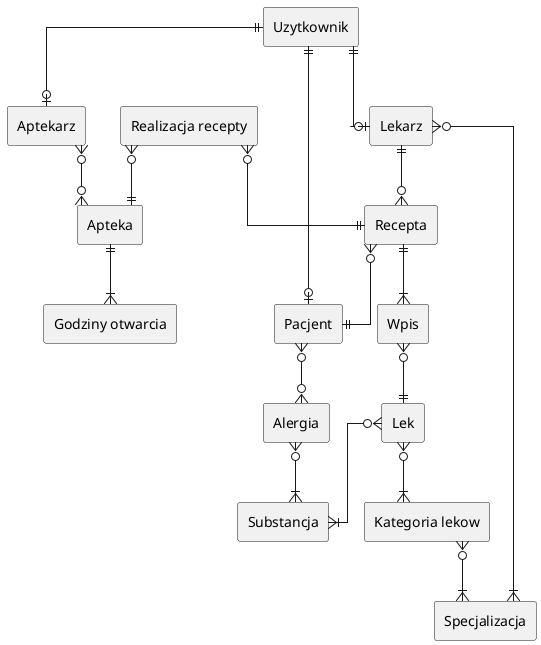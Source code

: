@startuml
skinparam linetype ortho

rectangle "Pacjent" as pacjent {
}

rectangle "Lekarz" as lekarz {
}

rectangle "Lek" as lek {
}

rectangle "Substancja" as substancja {
}

rectangle "Apteka" as apteka {
}

rectangle "Aptekarz" as aptekarz {
}

rectangle "Specjalizacja" as specjalizacja {
}

rectangle "Recepta" as recepta {
}

rectangle "Alergia" as alergia {
}

rectangle "Dawkowanie" as substancja {
}

rectangle "Uzytkownik" as użytkownik {
}


rectangle "Godziny otwarcia" as godziny_otwarcia {
}

rectangle "Kategoria lekow" as kategoria_lekow {
}

rectangle "Realizacja recepty" as realizacja_recepty{
}

rectangle "Wpis" as wpis{
}

użytkownik ||--o| pacjent
użytkownik ||--o| lekarz
użytkownik ||--o| aptekarz
lekarz }o--|{ specjalizacja
kategoria_lekow}o--|{ specjalizacja
pacjent }o--o{ alergia
lekarz ||--o{ recepta
recepta }o--|| pacjent
recepta ||--|{ wpis
wpis }o--|| lek
lek }o--|{ substancja
lek }o--|{ kategoria_lekow
apteka ||--|{ godziny_otwarcia
aptekarz }o--o{ apteka
alergia }o--|{ substancja
realizacja_recepty}o--||recepta
realizacja_recepty}o--||apteka
@enduml